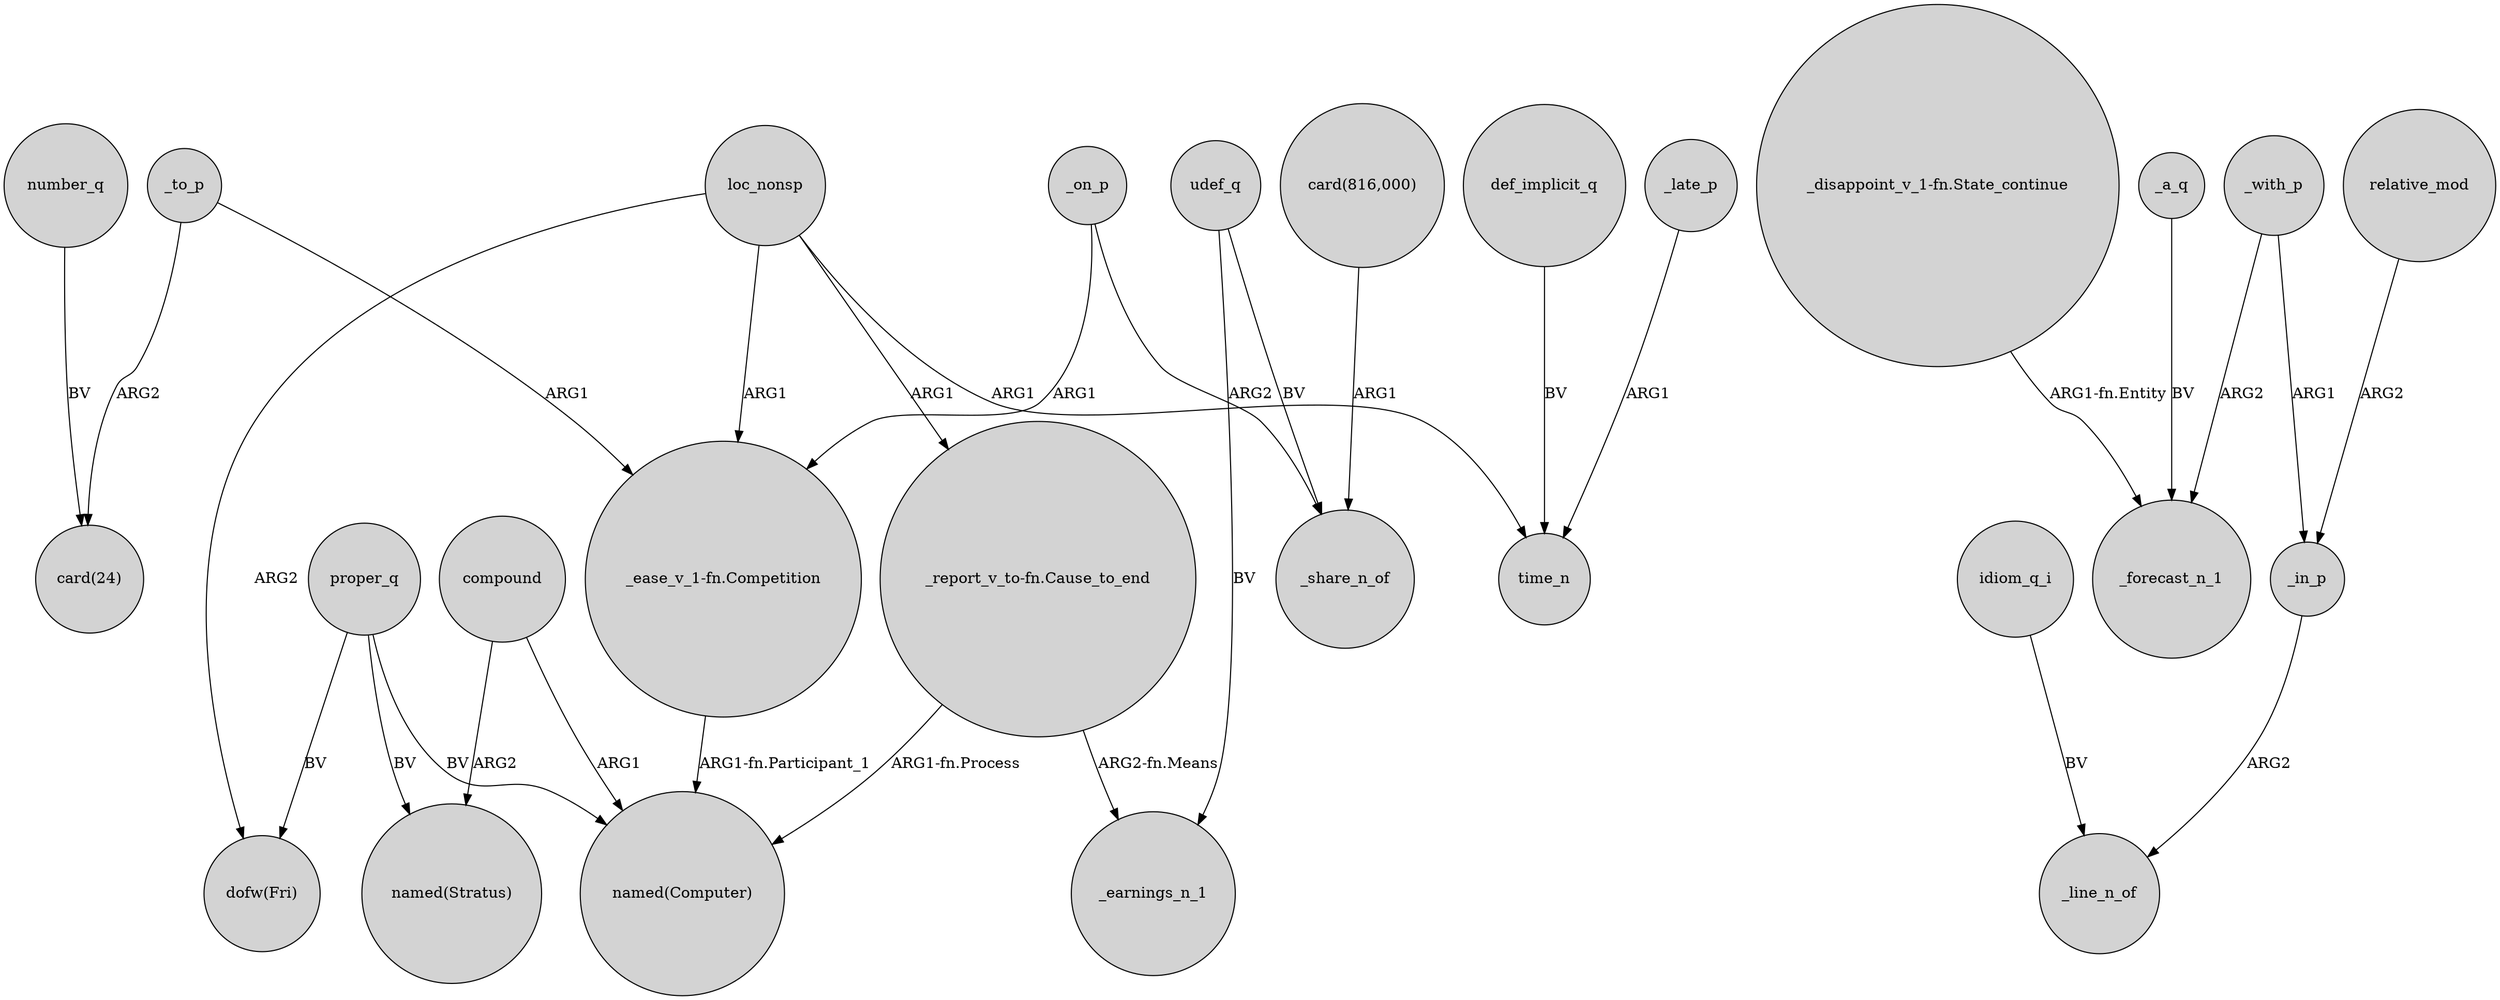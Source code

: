 digraph {
	node [shape=circle style=filled]
	_to_p -> "card(24)" [label=ARG2]
	compound -> "named(Computer)" [label=ARG1]
	_in_p -> _line_n_of [label=ARG2]
	proper_q -> "dofw(Fri)" [label=BV]
	loc_nonsp -> "dofw(Fri)" [label=ARG2]
	proper_q -> "named(Computer)" [label=BV]
	"_disappoint_v_1-fn.State_continue" -> _forecast_n_1 [label="ARG1-fn.Entity"]
	_on_p -> "_ease_v_1-fn.Competition" [label=ARG1]
	idiom_q_i -> _line_n_of [label=BV]
	_with_p -> _in_p [label=ARG1]
	"_report_v_to-fn.Cause_to_end" -> "named(Computer)" [label="ARG1-fn.Process"]
	proper_q -> "named(Stratus)" [label=BV]
	udef_q -> _earnings_n_1 [label=BV]
	udef_q -> _share_n_of [label=BV]
	_with_p -> _forecast_n_1 [label=ARG2]
	_late_p -> time_n [label=ARG1]
	loc_nonsp -> time_n [label=ARG1]
	compound -> "named(Stratus)" [label=ARG2]
	"_report_v_to-fn.Cause_to_end" -> _earnings_n_1 [label="ARG2-fn.Means"]
	_to_p -> "_ease_v_1-fn.Competition" [label=ARG1]
	_a_q -> _forecast_n_1 [label=BV]
	number_q -> "card(24)" [label=BV]
	"card(816,000)" -> _share_n_of [label=ARG1]
	loc_nonsp -> "_ease_v_1-fn.Competition" [label=ARG1]
	relative_mod -> _in_p [label=ARG2]
	"_ease_v_1-fn.Competition" -> "named(Computer)" [label="ARG1-fn.Participant_1"]
	loc_nonsp -> "_report_v_to-fn.Cause_to_end" [label=ARG1]
	def_implicit_q -> time_n [label=BV]
	_on_p -> _share_n_of [label=ARG2]
}
